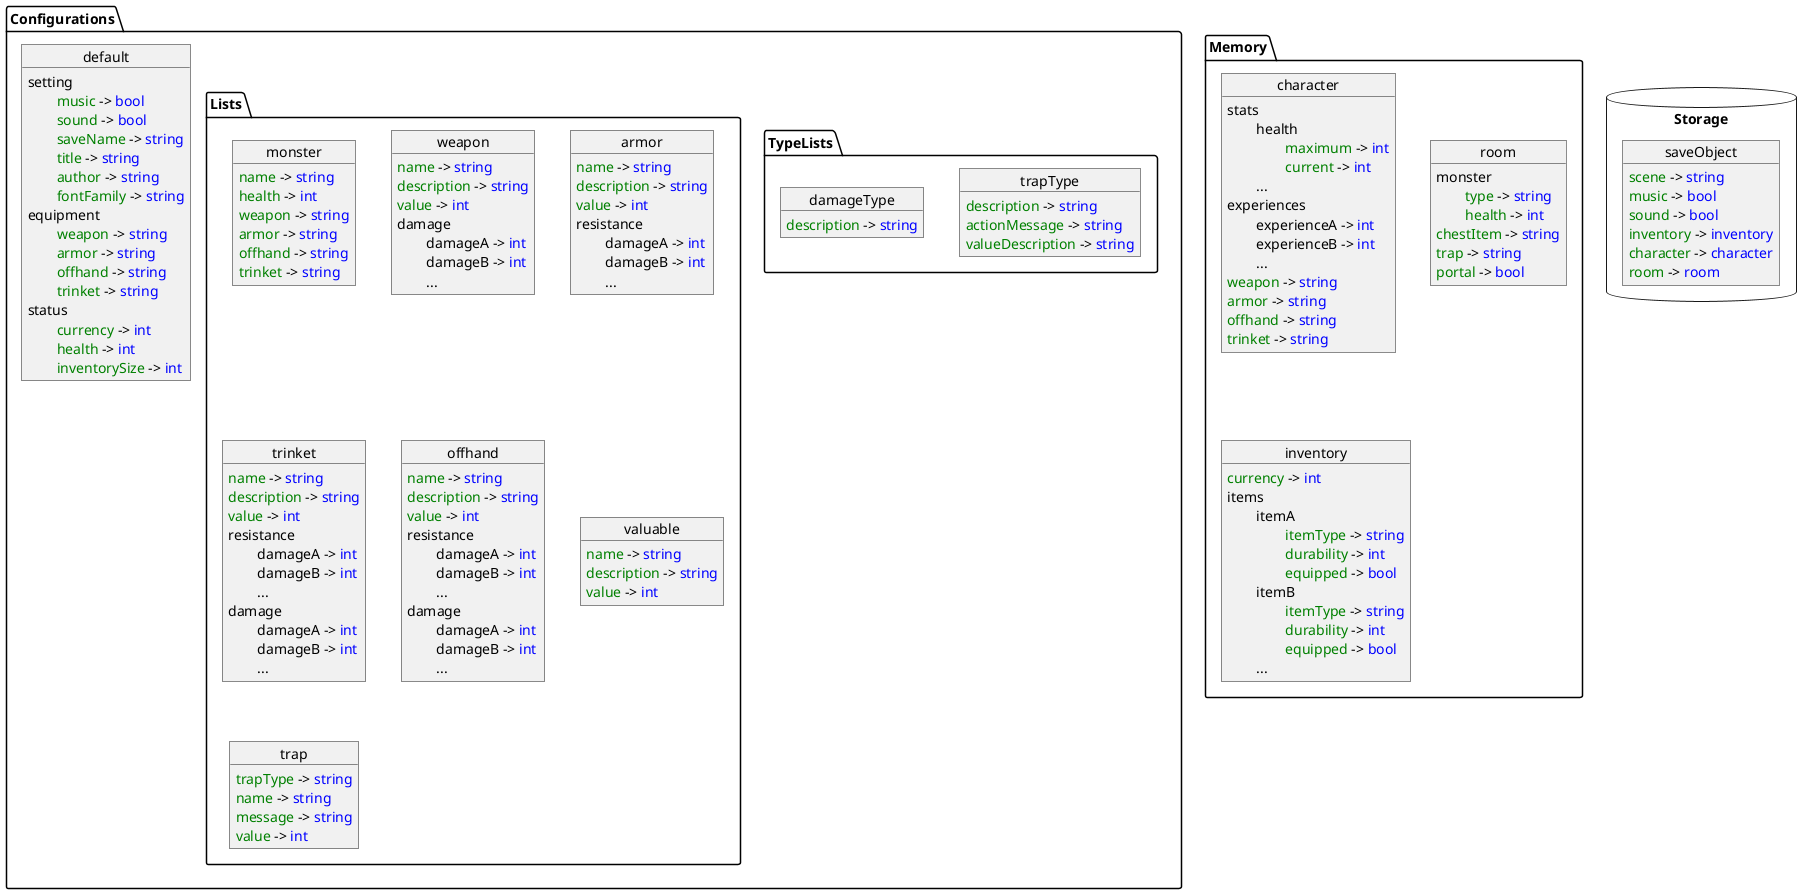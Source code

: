 @startuml

!define type(x) <color:blue>x</color>
!define attribute(x) <color:green>x</color>

package Configurations{
    object default {
        setting
            attribute(\tmusic) -> type(bool)
            attribute(\tsound) -> type(bool)
            attribute(\tsaveName) -> type(string)
            attribute(\ttitle) -> type(string)
            attribute(\tauthor) -> type(string)
            attribute(\tfontFamily) -> type(string)
        equipment
            attribute(\tweapon) -> type(string)
            attribute(\tarmor) -> type(string)
            attribute(\toffhand) -> type(string)
            attribute(\ttrinket) -> type(string)
        status
            attribute(\tcurrency) -> type(int)
            attribute(\thealth) -> type(int)
            attribute(\tinventorySize) -> type(int)
    }

    package TypeLists{
        object trapType {
            attribute(description) -> type(string)
            attribute(actionMessage) -> type(string)
            attribute(valueDescription) -> type(string)
        }

        object damageType {
            attribute(description) -> type(string)
        }
    }

    package Lists{

        object monster {
            attribute(name) -> type(string)
            attribute(health) -> type(int)
            attribute(weapon) -> type(string)
            attribute(armor) -> type(string)
            attribute(offhand) -> type(string)
            attribute(trinket) -> type(string)
        }

        object weapon {
            attribute(name) -> type(string)
            attribute(description) -> type(string)
            attribute(value) -> type(int)
            damage
                \tdamageA -> type(int)
                \tdamageB -> type(int)
                \t...
        }

        object armor {
            attribute(name) -> type(string)
            attribute(description) -> type(string)
            attribute(value) -> type(int)
            resistance
                \tdamageA -> type(int)
                \tdamageB -> type(int)
                \t...
        }

        object trinket {
            attribute(name) -> type(string)
            attribute(description) -> type(string)
            attribute(value) -> type(int)
            resistance
                \tdamageA -> type(int)
                \tdamageB -> type(int)
                \t...
            damage
                \tdamageA -> type(int)
                \tdamageB -> type(int)
                \t...
        }

        object offhand {
            attribute(name) -> type(string)
            attribute(description) -> type(string)
            attribute(value) -> type(int)
            resistance
                \tdamageA -> type(int)
                \tdamageB -> type(int)
                \t...
            damage
                \tdamageA -> type(int)
                \tdamageB -> type(int)
                \t...
        }

        object valuable {
            attribute(name) -> type(string)
            attribute(description) -> type(string)
            attribute(value) -> type(int)
        }

        object trap {
            attribute(trapType) -> type(string)
            attribute(name) -> type(string)
            attribute(message) -> type(string)
            attribute(value) -> type(int)
        }
    }
}

package Memory{
    object character {
        stats
            \thealth
                attribute(\t\tmaximum) -> type(int)
                attribute(\t\tcurrent) -> type(int)
            \t...
        experiences
            \texperienceA -> type(int)
            \texperienceB -> type(int)
            \t...
        attribute(weapon) -> type(string)
        attribute(armor) -> type(string)
        attribute(offhand) -> type(string)
        attribute(trinket) -> type(string)
    }

    object room {
        monster
            attribute(\ttype) -> type(string)
            attribute(\thealth) -> type(int)
        attribute(chestItem) -> type(string)
        attribute(trap) -> type(string)
        attribute(portal) -> type(bool)
    }

    object inventory {
        attribute(currency) -> type(int)
        items
            \titemA
                attribute(\t\titemType) -> type(string)
                attribute(\t\tdurability) -> type(int)
                attribute(\t\tequipped) -> type(bool)
            \titemB
                attribute(\t\titemType) -> type(string)
                attribute(\t\tdurability) -> type(int)
                attribute(\t\tequipped) -> type(bool)
            \t...
    }
}

database Storage {
    object saveObject {
        attribute(scene) -> type(string)
        attribute(music) -> type(bool)
        attribute(sound) -> type(bool)
        attribute(inventory) -> type(inventory)
        attribute(character) -> type(character)
        attribute(room) -> type(room)
    }
}

@enduml